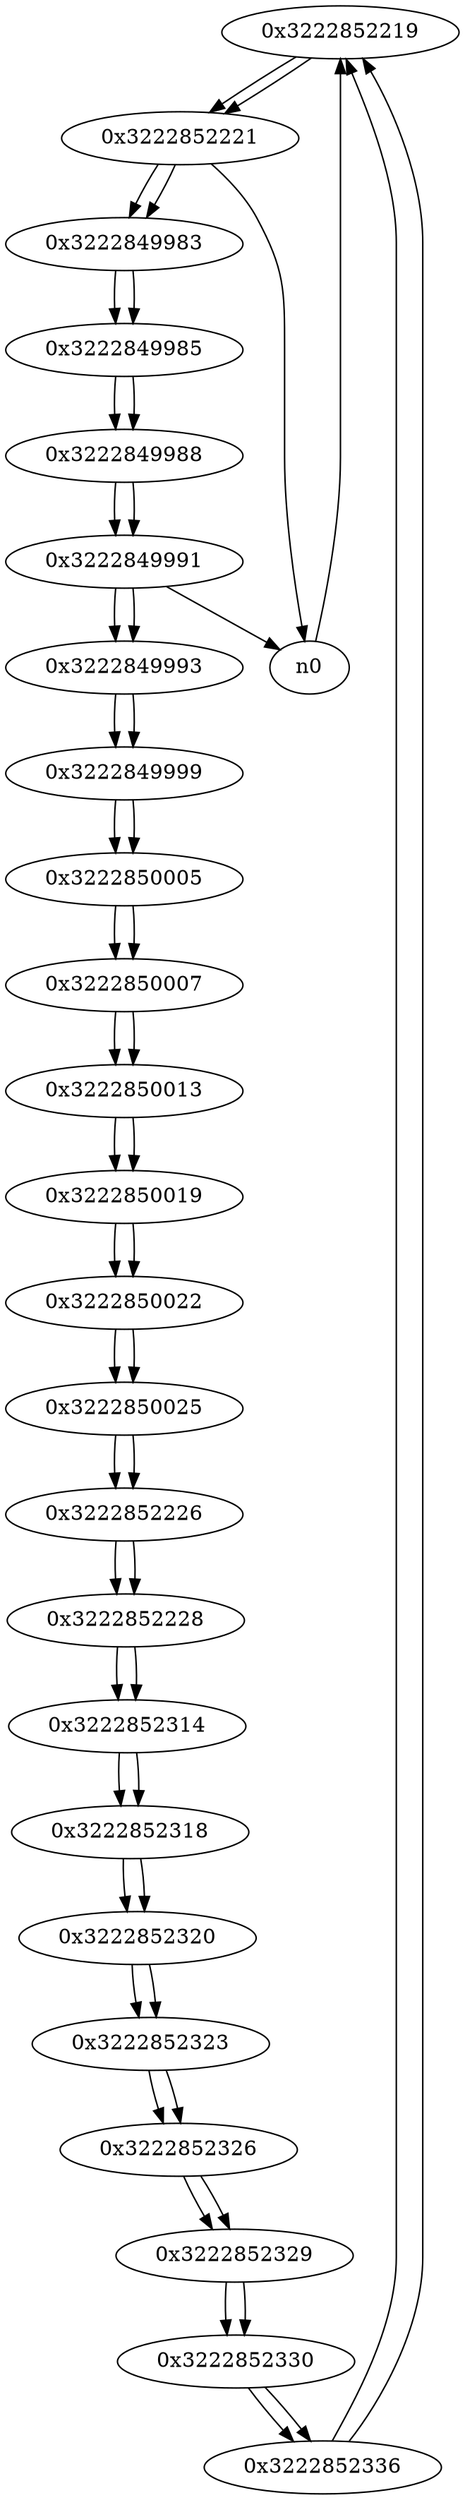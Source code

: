 digraph G{
/* nodes */
  n1 [label="0x3222852219"]
  n2 [label="0x3222852221"]
  n3 [label="0x3222849983"]
  n4 [label="0x3222849985"]
  n5 [label="0x3222849988"]
  n6 [label="0x3222849991"]
  n7 [label="0x3222849993"]
  n8 [label="0x3222849999"]
  n9 [label="0x3222850005"]
  n10 [label="0x3222850007"]
  n11 [label="0x3222850013"]
  n12 [label="0x3222850019"]
  n13 [label="0x3222850022"]
  n14 [label="0x3222850025"]
  n15 [label="0x3222852226"]
  n16 [label="0x3222852228"]
  n17 [label="0x3222852314"]
  n18 [label="0x3222852318"]
  n19 [label="0x3222852320"]
  n20 [label="0x3222852323"]
  n21 [label="0x3222852326"]
  n22 [label="0x3222852329"]
  n23 [label="0x3222852330"]
  n24 [label="0x3222852336"]
/* edges */
n1 -> n2;
n24 -> n1;
n0 -> n1;
n2 -> n3;
n2 -> n0;
n1 -> n2;
n3 -> n4;
n2 -> n3;
n4 -> n5;
n3 -> n4;
n5 -> n6;
n4 -> n5;
n6 -> n7;
n6 -> n0;
n5 -> n6;
n7 -> n8;
n6 -> n7;
n8 -> n9;
n7 -> n8;
n9 -> n10;
n8 -> n9;
n10 -> n11;
n9 -> n10;
n11 -> n12;
n10 -> n11;
n12 -> n13;
n11 -> n12;
n13 -> n14;
n12 -> n13;
n14 -> n15;
n13 -> n14;
n15 -> n16;
n14 -> n15;
n16 -> n17;
n15 -> n16;
n17 -> n18;
n16 -> n17;
n18 -> n19;
n17 -> n18;
n19 -> n20;
n18 -> n19;
n20 -> n21;
n19 -> n20;
n21 -> n22;
n20 -> n21;
n22 -> n23;
n21 -> n22;
n23 -> n24;
n22 -> n23;
n24 -> n1;
n23 -> n24;
}
